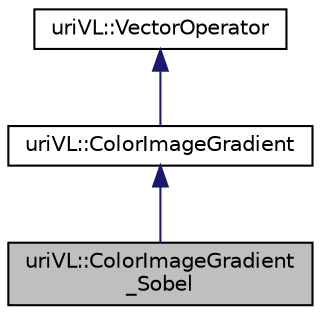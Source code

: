 digraph "uriVL::ColorImageGradient_Sobel"
{
  edge [fontname="Helvetica",fontsize="10",labelfontname="Helvetica",labelfontsize="10"];
  node [fontname="Helvetica",fontsize="10",shape=record];
  Node1 [label="uriVL::ColorImageGradient\l_Sobel",height=0.2,width=0.4,color="black", fillcolor="grey75", style="filled", fontcolor="black"];
  Node2 -> Node1 [dir="back",color="midnightblue",fontsize="10",style="solid",fontname="Helvetica"];
  Node2 [label="uriVL::ColorImageGradient",height=0.2,width=0.4,color="black", fillcolor="white", style="filled",URL="$classuriVL_1_1ColorImageGradient.html",tooltip="Pure virtual parent class for an operator that computes the gradient of a color raster image..."];
  Node3 -> Node2 [dir="back",color="midnightblue",fontsize="10",style="solid",fontname="Helvetica"];
  Node3 [label="uriVL::VectorOperator",height=0.2,width=0.4,color="black", fillcolor="white", style="filled",URL="$classuriVL_1_1VectorOperator.html",tooltip="Virtual parent class for all vector operators (operators that are applied to a raster image and produ..."];
}
